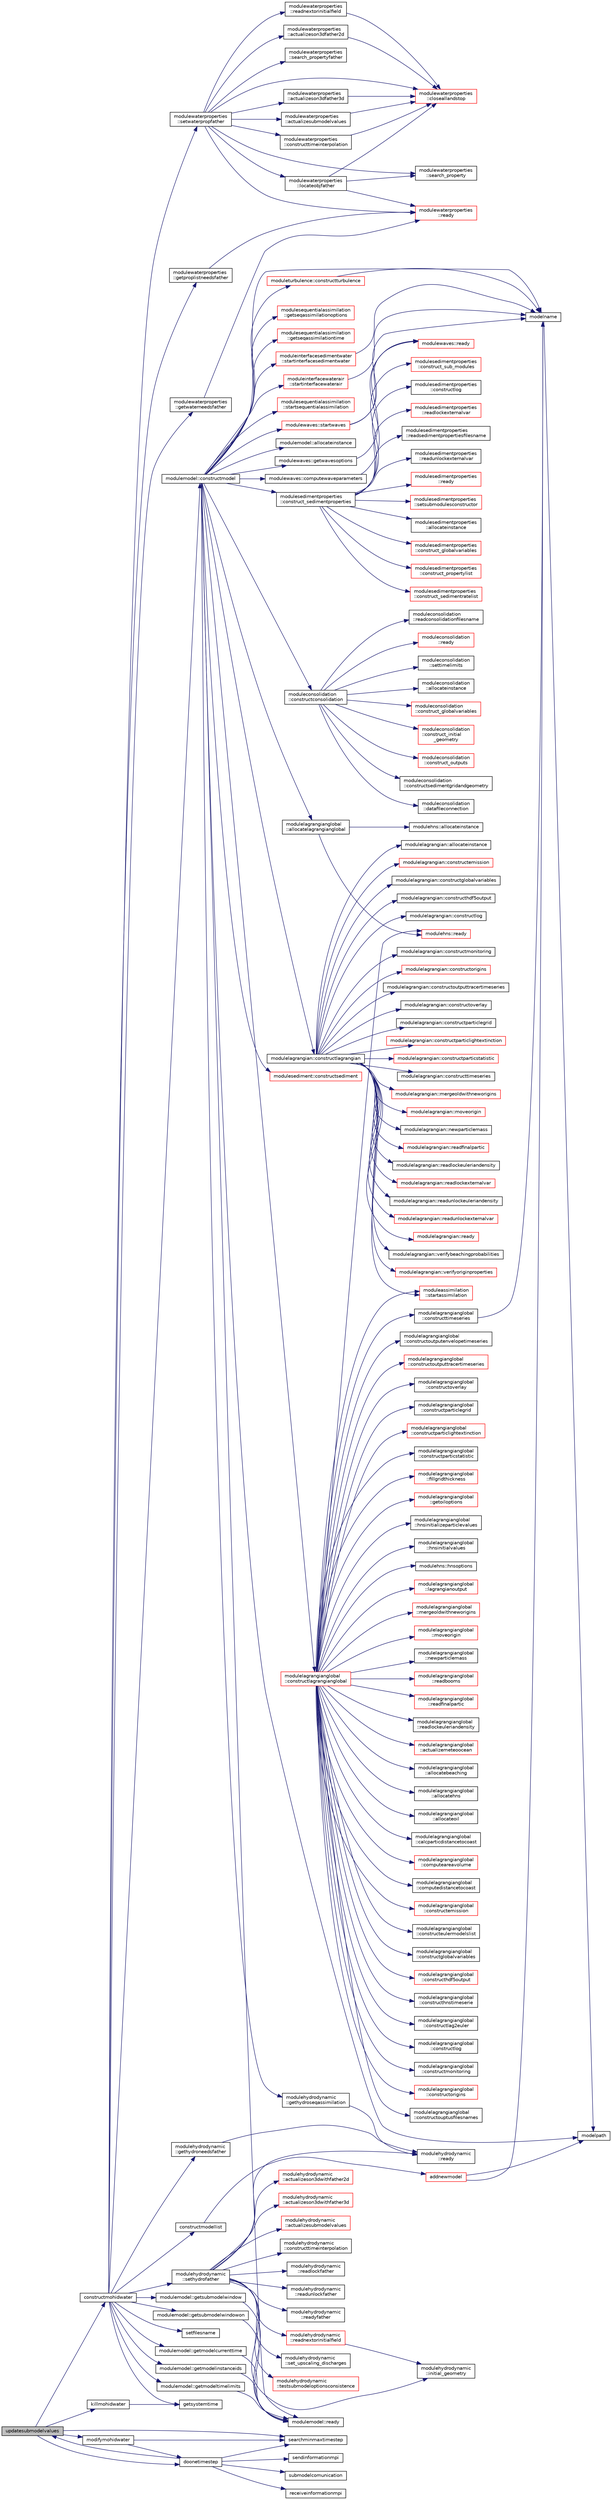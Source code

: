 digraph "updatesubmodelvalues"
{
 // LATEX_PDF_SIZE
  edge [fontname="Helvetica",fontsize="10",labelfontname="Helvetica",labelfontsize="10"];
  node [fontname="Helvetica",fontsize="10",shape=record];
  rankdir="LR";
  Node1 [label="updatesubmodelvalues",height=0.2,width=0.4,color="black", fillcolor="grey75", style="filled", fontcolor="black",tooltip=" "];
  Node1 -> Node2 [color="midnightblue",fontsize="10",style="solid",fontname="Helvetica"];
  Node2 [label="constructmohidwater",height=0.2,width=0.4,color="black", fillcolor="white", style="filled",URL="$_main_8_f90.html#abc6cfc7bca3f0c4dda032a34b9690319",tooltip=" "];
  Node2 -> Node3 [color="midnightblue",fontsize="10",style="solid",fontname="Helvetica"];
  Node3 [label="modulemodel::constructmodel",height=0.2,width=0.4,color="black", fillcolor="white", style="filled",URL="$namespacemodulemodel.html#abcddd2b6e97f110b0c5b3bb00f069570",tooltip=" "];
  Node3 -> Node4 [color="midnightblue",fontsize="10",style="solid",fontname="Helvetica"];
  Node4 [label="modulemodel::allocateinstance",height=0.2,width=0.4,color="black", fillcolor="white", style="filled",URL="$namespacemodulemodel.html#a5bbc8de2114f1ac7367a9db6d923e85a",tooltip=" "];
  Node3 -> Node5 [color="midnightblue",fontsize="10",style="solid",fontname="Helvetica"];
  Node5 [label="modulelagrangianglobal\l::allocatelagrangianglobal",height=0.2,width=0.4,color="black", fillcolor="white", style="filled",URL="$namespacemodulelagrangianglobal.html#a8ae3b3566ebe3cc057810473a03a4abf",tooltip=" "];
  Node5 -> Node6 [color="midnightblue",fontsize="10",style="solid",fontname="Helvetica"];
  Node6 [label="modulehns::allocateinstance",height=0.2,width=0.4,color="black", fillcolor="white", style="filled",URL="$namespacemodulehns.html#a1ecdd29807e20a3d2a3ad0b9fc798f51",tooltip=" "];
  Node5 -> Node7 [color="midnightblue",fontsize="10",style="solid",fontname="Helvetica"];
  Node7 [label="modulehns::ready",height=0.2,width=0.4,color="red", fillcolor="white", style="filled",URL="$namespacemodulehns.html#a1b4bda03d346568b51278fca35b05366",tooltip=" "];
  Node3 -> Node9 [color="midnightblue",fontsize="10",style="solid",fontname="Helvetica"];
  Node9 [label="modulewaves::computewaveparameters",height=0.2,width=0.4,color="black", fillcolor="white", style="filled",URL="$namespacemodulewaves.html#a6a63e2ee3bdd7ee4378a33408a4668a7",tooltip=" "];
  Node9 -> Node10 [color="midnightblue",fontsize="10",style="solid",fontname="Helvetica"];
  Node10 [label="modulewaves::ready",height=0.2,width=0.4,color="red", fillcolor="white", style="filled",URL="$namespacemodulewaves.html#a15beb6e5dff252a4c77c47d43f9b6385",tooltip=" "];
  Node3 -> Node12 [color="midnightblue",fontsize="10",style="solid",fontname="Helvetica"];
  Node12 [label="modulesedimentproperties\l::construct_sedimentproperties",height=0.2,width=0.4,color="black", fillcolor="white", style="filled",URL="$namespacemodulesedimentproperties.html#a73be9d7faf93dc6b2994d535213bbd58",tooltip=" "];
  Node12 -> Node13 [color="midnightblue",fontsize="10",style="solid",fontname="Helvetica"];
  Node13 [label="modulesedimentproperties\l::allocateinstance",height=0.2,width=0.4,color="black", fillcolor="white", style="filled",URL="$namespacemodulesedimentproperties.html#a0e2131732a53a8682cb31baa3a65d6ae",tooltip=" "];
  Node12 -> Node14 [color="midnightblue",fontsize="10",style="solid",fontname="Helvetica"];
  Node14 [label="modulesedimentproperties\l::construct_globalvariables",height=0.2,width=0.4,color="red", fillcolor="white", style="filled",URL="$namespacemodulesedimentproperties.html#ac04693b92d1ed98577124026a0fb1d2e",tooltip=" "];
  Node12 -> Node19 [color="midnightblue",fontsize="10",style="solid",fontname="Helvetica"];
  Node19 [label="modulesedimentproperties\l::construct_propertylist",height=0.2,width=0.4,color="red", fillcolor="white", style="filled",URL="$namespacemodulesedimentproperties.html#abc91092616fbf4edf02daa5a7b1fcbb9",tooltip=" "];
  Node12 -> Node31 [color="midnightblue",fontsize="10",style="solid",fontname="Helvetica"];
  Node31 [label="modulesedimentproperties\l::construct_sedimentratelist",height=0.2,width=0.4,color="red", fillcolor="white", style="filled",URL="$namespacemodulesedimentproperties.html#ac8e0d26b714ef94bff3a38a7730ee2a5",tooltip=" "];
  Node12 -> Node37 [color="midnightblue",fontsize="10",style="solid",fontname="Helvetica"];
  Node37 [label="modulesedimentproperties\l::construct_sub_modules",height=0.2,width=0.4,color="red", fillcolor="white", style="filled",URL="$namespacemodulesedimentproperties.html#a908a832201f28cb160dc5c859ab8af03",tooltip=" "];
  Node12 -> Node49 [color="midnightblue",fontsize="10",style="solid",fontname="Helvetica"];
  Node49 [label="modulesedimentproperties\l::constructlog",height=0.2,width=0.4,color="black", fillcolor="white", style="filled",URL="$namespacemodulesedimentproperties.html#a8adc335e0f9814d9866b9c91620279fb",tooltip=" "];
  Node12 -> Node50 [color="midnightblue",fontsize="10",style="solid",fontname="Helvetica"];
  Node50 [label="modulesedimentproperties\l::readlockexternalvar",height=0.2,width=0.4,color="red", fillcolor="white", style="filled",URL="$namespacemodulesedimentproperties.html#a395db65fca9389b9904d43f9fc450c03",tooltip=" "];
  Node12 -> Node61 [color="midnightblue",fontsize="10",style="solid",fontname="Helvetica"];
  Node61 [label="modulesedimentproperties\l::readsedimentpropertiesfilesname",height=0.2,width=0.4,color="black", fillcolor="white", style="filled",URL="$namespacemodulesedimentproperties.html#a75f3289f9063b5325117a4d39bebace2",tooltip=" "];
  Node12 -> Node62 [color="midnightblue",fontsize="10",style="solid",fontname="Helvetica"];
  Node62 [label="modulesedimentproperties\l::readunlockexternalvar",height=0.2,width=0.4,color="black", fillcolor="white", style="filled",URL="$namespacemodulesedimentproperties.html#a442696b0f51e8020b42b7a5c2af05721",tooltip=" "];
  Node12 -> Node63 [color="midnightblue",fontsize="10",style="solid",fontname="Helvetica"];
  Node63 [label="modulesedimentproperties\l::ready",height=0.2,width=0.4,color="red", fillcolor="white", style="filled",URL="$namespacemodulesedimentproperties.html#a0ac80b6b6970285688cd69f623317e33",tooltip=" "];
  Node12 -> Node65 [color="midnightblue",fontsize="10",style="solid",fontname="Helvetica"];
  Node65 [label="modulesedimentproperties\l::setsubmodulesconstructor",height=0.2,width=0.4,color="red", fillcolor="white", style="filled",URL="$namespacemodulesedimentproperties.html#acc4f3e2fa34ac7c083b5c86382b68a59",tooltip=" "];
  Node3 -> Node67 [color="midnightblue",fontsize="10",style="solid",fontname="Helvetica"];
  Node67 [label="moduleconsolidation\l::constructconsolidation",height=0.2,width=0.4,color="black", fillcolor="white", style="filled",URL="$namespacemoduleconsolidation.html#aac026f0503f905b1fdf70f85f58f7b69",tooltip=" "];
  Node67 -> Node68 [color="midnightblue",fontsize="10",style="solid",fontname="Helvetica"];
  Node68 [label="moduleconsolidation\l::allocateinstance",height=0.2,width=0.4,color="black", fillcolor="white", style="filled",URL="$namespacemoduleconsolidation.html#ab891ed95a8328cd00b80d32b5bbc6bb6",tooltip=" "];
  Node67 -> Node69 [color="midnightblue",fontsize="10",style="solid",fontname="Helvetica"];
  Node69 [label="moduleconsolidation\l::construct_globalvariables",height=0.2,width=0.4,color="red", fillcolor="white", style="filled",URL="$namespacemoduleconsolidation.html#a4d351c8e79499df7d1edcdc11c64fd58",tooltip=" "];
  Node67 -> Node76 [color="midnightblue",fontsize="10",style="solid",fontname="Helvetica"];
  Node76 [label="moduleconsolidation\l::construct_initial\l_geometry",height=0.2,width=0.4,color="red", fillcolor="white", style="filled",URL="$namespacemoduleconsolidation.html#aefbb1dd3cecd84ab6814af87893b00d1",tooltip=" "];
  Node67 -> Node81 [color="midnightblue",fontsize="10",style="solid",fontname="Helvetica"];
  Node81 [label="moduleconsolidation\l::construct_outputs",height=0.2,width=0.4,color="red", fillcolor="white", style="filled",URL="$namespacemoduleconsolidation.html#a1c6db66f62288736bfc6a93bb76fb12c",tooltip=" "];
  Node67 -> Node86 [color="midnightblue",fontsize="10",style="solid",fontname="Helvetica"];
  Node86 [label="moduleconsolidation\l::constructsedimentgridandgeometry",height=0.2,width=0.4,color="black", fillcolor="white", style="filled",URL="$namespacemoduleconsolidation.html#a7fa231a9af605419b5dbc619d4e2a60f",tooltip=" "];
  Node67 -> Node87 [color="midnightblue",fontsize="10",style="solid",fontname="Helvetica"];
  Node87 [label="moduleconsolidation\l::datafileconnection",height=0.2,width=0.4,color="black", fillcolor="white", style="filled",URL="$namespacemoduleconsolidation.html#a59eaaf93a76021e109b8d97e2756ac51",tooltip=" "];
  Node67 -> Node88 [color="midnightblue",fontsize="10",style="solid",fontname="Helvetica"];
  Node88 [label="moduleconsolidation\l::readconsolidationfilesname",height=0.2,width=0.4,color="black", fillcolor="white", style="filled",URL="$namespacemoduleconsolidation.html#adc874bdb2826879904126cec4cd75459",tooltip=" "];
  Node67 -> Node17 [color="midnightblue",fontsize="10",style="solid",fontname="Helvetica"];
  Node17 [label="moduleconsolidation\l::ready",height=0.2,width=0.4,color="red", fillcolor="white", style="filled",URL="$namespacemoduleconsolidation.html#ab6b8d86bedc5c2870f1fb998c297005e",tooltip=" "];
  Node67 -> Node89 [color="midnightblue",fontsize="10",style="solid",fontname="Helvetica"];
  Node89 [label="moduleconsolidation\l::settimelimits",height=0.2,width=0.4,color="black", fillcolor="white", style="filled",URL="$namespacemoduleconsolidation.html#a8f78f5569405ac5d416a2919286511f3",tooltip=" "];
  Node3 -> Node90 [color="midnightblue",fontsize="10",style="solid",fontname="Helvetica"];
  Node90 [label="modulelagrangian::constructlagrangian",height=0.2,width=0.4,color="black", fillcolor="white", style="filled",URL="$namespacemodulelagrangian.html#ad766e71e7390a14dd30513d8ec8ca115",tooltip=" "];
  Node90 -> Node91 [color="midnightblue",fontsize="10",style="solid",fontname="Helvetica"];
  Node91 [label="modulelagrangian::allocateinstance",height=0.2,width=0.4,color="black", fillcolor="white", style="filled",URL="$namespacemodulelagrangian.html#a8223a77ae9396e4ded8f6f220eb1ebe0",tooltip=" "];
  Node90 -> Node92 [color="midnightblue",fontsize="10",style="solid",fontname="Helvetica"];
  Node92 [label="modulelagrangian::constructemission",height=0.2,width=0.4,color="red", fillcolor="white", style="filled",URL="$namespacemodulelagrangian.html#ac0e529585f9aa6d77944f42eec49c399",tooltip=" "];
  Node90 -> Node160 [color="midnightblue",fontsize="10",style="solid",fontname="Helvetica"];
  Node160 [label="modulelagrangian::constructglobalvariables",height=0.2,width=0.4,color="black", fillcolor="white", style="filled",URL="$namespacemodulelagrangian.html#aadb63f9fca438cc41d82d25d4e841aa6",tooltip=" "];
  Node90 -> Node161 [color="midnightblue",fontsize="10",style="solid",fontname="Helvetica"];
  Node161 [label="modulelagrangian::constructhdf5output",height=0.2,width=0.4,color="black", fillcolor="white", style="filled",URL="$namespacemodulelagrangian.html#a95739a2a3f7752220aa5fe865d07c62b",tooltip=" "];
  Node90 -> Node162 [color="midnightblue",fontsize="10",style="solid",fontname="Helvetica"];
  Node162 [label="modulelagrangian::constructlog",height=0.2,width=0.4,color="black", fillcolor="white", style="filled",URL="$namespacemodulelagrangian.html#a6dace26d0d9efdc26334c8afd5ae9220",tooltip=" "];
  Node90 -> Node163 [color="midnightblue",fontsize="10",style="solid",fontname="Helvetica"];
  Node163 [label="modulelagrangian::constructmonitoring",height=0.2,width=0.4,color="black", fillcolor="white", style="filled",URL="$namespacemodulelagrangian.html#af8367c0c93de5218ac9c3ef7159659cf",tooltip=" "];
  Node90 -> Node164 [color="midnightblue",fontsize="10",style="solid",fontname="Helvetica"];
  Node164 [label="modulelagrangian::constructorigins",height=0.2,width=0.4,color="red", fillcolor="white", style="filled",URL="$namespacemodulelagrangian.html#a18d4f1108b3f7cc2ab468c5271bc2a42",tooltip=" "];
  Node90 -> Node190 [color="midnightblue",fontsize="10",style="solid",fontname="Helvetica"];
  Node190 [label="modulelagrangian::constructoutputtracertimeseries",height=0.2,width=0.4,color="black", fillcolor="white", style="filled",URL="$namespacemodulelagrangian.html#acead687ed0498394f861396d605a7ce9",tooltip=" "];
  Node90 -> Node191 [color="midnightblue",fontsize="10",style="solid",fontname="Helvetica"];
  Node191 [label="modulelagrangian::constructoverlay",height=0.2,width=0.4,color="black", fillcolor="white", style="filled",URL="$namespacemodulelagrangian.html#a9c44a52195377ea654c3cd3d5b97acca",tooltip=" "];
  Node90 -> Node192 [color="midnightblue",fontsize="10",style="solid",fontname="Helvetica"];
  Node192 [label="modulelagrangian::constructparticlegrid",height=0.2,width=0.4,color="black", fillcolor="white", style="filled",URL="$namespacemodulelagrangian.html#a190cd84669e94eedbb0ca723a973969c",tooltip=" "];
  Node90 -> Node193 [color="midnightblue",fontsize="10",style="solid",fontname="Helvetica"];
  Node193 [label="modulelagrangian::constructparticlightextinction",height=0.2,width=0.4,color="red", fillcolor="white", style="filled",URL="$namespacemodulelagrangian.html#a30983416b73c9972c63df2c25371661d",tooltip=" "];
  Node90 -> Node195 [color="midnightblue",fontsize="10",style="solid",fontname="Helvetica"];
  Node195 [label="modulelagrangian::constructparticstatistic",height=0.2,width=0.4,color="red", fillcolor="white", style="filled",URL="$namespacemodulelagrangian.html#a9111f92be66d257fc573bf898bbc38d9",tooltip=" "];
  Node90 -> Node197 [color="midnightblue",fontsize="10",style="solid",fontname="Helvetica"];
  Node197 [label="modulelagrangian::constructtimeseries",height=0.2,width=0.4,color="black", fillcolor="white", style="filled",URL="$namespacemodulelagrangian.html#a00248d924be257777ce6bdce98029594",tooltip=" "];
  Node90 -> Node198 [color="midnightblue",fontsize="10",style="solid",fontname="Helvetica"];
  Node198 [label="modulelagrangian::mergeoldwithneworigins",height=0.2,width=0.4,color="red", fillcolor="white", style="filled",URL="$namespacemodulelagrangian.html#aec5a7d886f857814caf3bbd5957b5359",tooltip=" "];
  Node90 -> Node208 [color="midnightblue",fontsize="10",style="solid",fontname="Helvetica"];
  Node208 [label="modulelagrangian::moveorigin",height=0.2,width=0.4,color="red", fillcolor="white", style="filled",URL="$namespacemodulelagrangian.html#a56e2a0655f742104a77b7d6d4040508f",tooltip=" "];
  Node90 -> Node209 [color="midnightblue",fontsize="10",style="solid",fontname="Helvetica"];
  Node209 [label="modulelagrangian::newparticlemass",height=0.2,width=0.4,color="black", fillcolor="white", style="filled",URL="$namespacemodulelagrangian.html#a5afe5f1c46e068854f5c2eca0de8b0fb",tooltip=" "];
  Node90 -> Node210 [color="midnightblue",fontsize="10",style="solid",fontname="Helvetica"];
  Node210 [label="modulelagrangian::readfinalpartic",height=0.2,width=0.4,color="red", fillcolor="white", style="filled",URL="$namespacemodulelagrangian.html#aa8ba43a560dd11df5632a522066b74a6",tooltip=" "];
  Node90 -> Node211 [color="midnightblue",fontsize="10",style="solid",fontname="Helvetica"];
  Node211 [label="modulelagrangian::readlockeuleriandensity",height=0.2,width=0.4,color="black", fillcolor="white", style="filled",URL="$namespacemodulelagrangian.html#a3d2b3737568ce2b7e2998cbd2192c685",tooltip=" "];
  Node90 -> Node212 [color="midnightblue",fontsize="10",style="solid",fontname="Helvetica"];
  Node212 [label="modulelagrangian::readlockexternalvar",height=0.2,width=0.4,color="red", fillcolor="white", style="filled",URL="$namespacemodulelagrangian.html#a1be97a0d8bb95c907adf6f985c3a70ce",tooltip=" "];
  Node90 -> Node214 [color="midnightblue",fontsize="10",style="solid",fontname="Helvetica"];
  Node214 [label="modulelagrangian::readunlockeuleriandensity",height=0.2,width=0.4,color="black", fillcolor="white", style="filled",URL="$namespacemodulelagrangian.html#a62c1768ee36cf2fc50c44c595fbf0408",tooltip=" "];
  Node90 -> Node215 [color="midnightblue",fontsize="10",style="solid",fontname="Helvetica"];
  Node215 [label="modulelagrangian::readunlockexternalvar",height=0.2,width=0.4,color="red", fillcolor="white", style="filled",URL="$namespacemodulelagrangian.html#afc1c234aa5939835cbe1bc80abe16766",tooltip=" "];
  Node90 -> Node217 [color="midnightblue",fontsize="10",style="solid",fontname="Helvetica"];
  Node217 [label="modulelagrangian::ready",height=0.2,width=0.4,color="red", fillcolor="white", style="filled",URL="$namespacemodulelagrangian.html#a4ddfbe58c1df4477f8d84db54b330823",tooltip=" "];
  Node90 -> Node219 [color="midnightblue",fontsize="10",style="solid",fontname="Helvetica"];
  Node219 [label="moduleassimilation\l::startassimilation",height=0.2,width=0.4,color="red", fillcolor="white", style="filled",URL="$namespacemoduleassimilation.html#a686ae542667f0f0269fb4baa108cbcf7",tooltip=" "];
  Node90 -> Node237 [color="midnightblue",fontsize="10",style="solid",fontname="Helvetica"];
  Node237 [label="modulelagrangian::verifybeachingprobabilities",height=0.2,width=0.4,color="black", fillcolor="white", style="filled",URL="$namespacemodulelagrangian.html#a73aa2ae55efd7276fcb02ec56c40eba3",tooltip=" "];
  Node90 -> Node238 [color="midnightblue",fontsize="10",style="solid",fontname="Helvetica"];
  Node238 [label="modulelagrangian::verifyoriginproperties",height=0.2,width=0.4,color="red", fillcolor="white", style="filled",URL="$namespacemodulelagrangian.html#a3afb63d9461c6e731400252243804a3b",tooltip=" "];
  Node3 -> Node239 [color="midnightblue",fontsize="10",style="solid",fontname="Helvetica"];
  Node239 [label="modulelagrangianglobal\l::constructlagrangianglobal",height=0.2,width=0.4,color="red", fillcolor="white", style="filled",URL="$namespacemodulelagrangianglobal.html#afd673a84ee97dfdff69d0e0f3a7ea3ef",tooltip=" "];
  Node239 -> Node240 [color="midnightblue",fontsize="10",style="solid",fontname="Helvetica"];
  Node240 [label="modulelagrangianglobal\l::actualizemeteoocean",height=0.2,width=0.4,color="red", fillcolor="white", style="filled",URL="$namespacemodulelagrangianglobal.html#a0fa07eb74ec148c5c6faeec4cd4561c9",tooltip=" "];
  Node239 -> Node243 [color="midnightblue",fontsize="10",style="solid",fontname="Helvetica"];
  Node243 [label="modulelagrangianglobal\l::allocatebeaching",height=0.2,width=0.4,color="black", fillcolor="white", style="filled",URL="$namespacemodulelagrangianglobal.html#a48e2f7f1b1f2612fb2b891f9ae7918b4",tooltip=" "];
  Node239 -> Node244 [color="midnightblue",fontsize="10",style="solid",fontname="Helvetica"];
  Node244 [label="modulelagrangianglobal\l::allocatehns",height=0.2,width=0.4,color="black", fillcolor="white", style="filled",URL="$namespacemodulelagrangianglobal.html#aa4f2e4611a6f55063b6b425e9af734c9",tooltip=" "];
  Node239 -> Node245 [color="midnightblue",fontsize="10",style="solid",fontname="Helvetica"];
  Node245 [label="modulelagrangianglobal\l::allocateoil",height=0.2,width=0.4,color="black", fillcolor="white", style="filled",URL="$namespacemodulelagrangianglobal.html#a0be041be04e7755f84bc26f6dfe301b0",tooltip=" "];
  Node239 -> Node246 [color="midnightblue",fontsize="10",style="solid",fontname="Helvetica"];
  Node246 [label="modulelagrangianglobal\l::calcparticdistancetocoast",height=0.2,width=0.4,color="black", fillcolor="white", style="filled",URL="$namespacemodulelagrangianglobal.html#a93a1f184ec51e9c61c7ac05ecf8d9364",tooltip=" "];
  Node239 -> Node247 [color="midnightblue",fontsize="10",style="solid",fontname="Helvetica"];
  Node247 [label="modulelagrangianglobal\l::computeareavolume",height=0.2,width=0.4,color="red", fillcolor="white", style="filled",URL="$namespacemodulelagrangianglobal.html#ad6190c60927cd9e871e45fcfd4fc5dd2",tooltip=" "];
  Node239 -> Node250 [color="midnightblue",fontsize="10",style="solid",fontname="Helvetica"];
  Node250 [label="modulelagrangianglobal\l::computedistancetocoast",height=0.2,width=0.4,color="black", fillcolor="white", style="filled",URL="$namespacemodulelagrangianglobal.html#ae26f6cb369947b236a6e8dffcbed3eb2",tooltip=" "];
  Node239 -> Node251 [color="midnightblue",fontsize="10",style="solid",fontname="Helvetica"];
  Node251 [label="modulelagrangianglobal\l::constructemission",height=0.2,width=0.4,color="red", fillcolor="white", style="filled",URL="$namespacemodulelagrangianglobal.html#a19776a2b14eca267eac2af7e53ce5c77",tooltip=" "];
  Node239 -> Node287 [color="midnightblue",fontsize="10",style="solid",fontname="Helvetica"];
  Node287 [label="modulelagrangianglobal\l::constructeulermodelslist",height=0.2,width=0.4,color="black", fillcolor="white", style="filled",URL="$namespacemodulelagrangianglobal.html#a409542d48e7b2b20840dc3545d1a34f0",tooltip=" "];
  Node239 -> Node288 [color="midnightblue",fontsize="10",style="solid",fontname="Helvetica"];
  Node288 [label="modulelagrangianglobal\l::constructglobalvariables",height=0.2,width=0.4,color="black", fillcolor="white", style="filled",URL="$namespacemodulelagrangianglobal.html#ac07ce699fa5190e37b220b344450ba80",tooltip=" "];
  Node239 -> Node289 [color="midnightblue",fontsize="10",style="solid",fontname="Helvetica"];
  Node289 [label="modulelagrangianglobal\l::constructhdf5output",height=0.2,width=0.4,color="red", fillcolor="white", style="filled",URL="$namespacemodulelagrangianglobal.html#a72385af4d9a1a57607853866a0eb0fe0",tooltip=" "];
  Node239 -> Node291 [color="midnightblue",fontsize="10",style="solid",fontname="Helvetica"];
  Node291 [label="modulelagrangianglobal\l::constructhnstimeserie",height=0.2,width=0.4,color="black", fillcolor="white", style="filled",URL="$namespacemodulelagrangianglobal.html#a56d6b284b701a9103a92e0956ad4cc6a",tooltip=" "];
  Node239 -> Node292 [color="midnightblue",fontsize="10",style="solid",fontname="Helvetica"];
  Node292 [label="modulelagrangianglobal\l::constructlag2euler",height=0.2,width=0.4,color="black", fillcolor="white", style="filled",URL="$namespacemodulelagrangianglobal.html#a5c09d9f8068efed26002854c2ba12362",tooltip=" "];
  Node239 -> Node293 [color="midnightblue",fontsize="10",style="solid",fontname="Helvetica"];
  Node293 [label="modulelagrangianglobal\l::constructlog",height=0.2,width=0.4,color="black", fillcolor="white", style="filled",URL="$namespacemodulelagrangianglobal.html#aa700601bd9f8ad04a50534e66725efc4",tooltip=" "];
  Node239 -> Node294 [color="midnightblue",fontsize="10",style="solid",fontname="Helvetica"];
  Node294 [label="modulelagrangianglobal\l::constructmonitoring",height=0.2,width=0.4,color="black", fillcolor="white", style="filled",URL="$namespacemodulelagrangianglobal.html#ae93400b6f236b2e44a7b90febb2be220",tooltip=" "];
  Node239 -> Node295 [color="midnightblue",fontsize="10",style="solid",fontname="Helvetica"];
  Node295 [label="modulelagrangianglobal\l::constructorigins",height=0.2,width=0.4,color="red", fillcolor="white", style="filled",URL="$namespacemodulelagrangianglobal.html#a18659553d3e4f0917dd7bc0bcdb6d109",tooltip=" "];
  Node239 -> Node327 [color="midnightblue",fontsize="10",style="solid",fontname="Helvetica"];
  Node327 [label="modulelagrangianglobal\l::constructouptusfilesnames",height=0.2,width=0.4,color="black", fillcolor="white", style="filled",URL="$namespacemodulelagrangianglobal.html#a083836de958c69614f913a7f1b0bee9e",tooltip=" "];
  Node239 -> Node328 [color="midnightblue",fontsize="10",style="solid",fontname="Helvetica"];
  Node328 [label="modulelagrangianglobal\l::constructoutputenvelopetimeseries",height=0.2,width=0.4,color="black", fillcolor="white", style="filled",URL="$namespacemodulelagrangianglobal.html#ac9b3291ed411a75cceb9948f7f671764",tooltip=" "];
  Node239 -> Node329 [color="midnightblue",fontsize="10",style="solid",fontname="Helvetica"];
  Node329 [label="modulelagrangianglobal\l::constructoutputtracertimeseries",height=0.2,width=0.4,color="red", fillcolor="white", style="filled",URL="$namespacemodulelagrangianglobal.html#a43f3d0f411e8d9b0df16d63f033382ff",tooltip=" "];
  Node239 -> Node331 [color="midnightblue",fontsize="10",style="solid",fontname="Helvetica"];
  Node331 [label="modulelagrangianglobal\l::constructoverlay",height=0.2,width=0.4,color="black", fillcolor="white", style="filled",URL="$namespacemodulelagrangianglobal.html#a66523dedf972d121569f3902f6d4a148",tooltip=" "];
  Node239 -> Node332 [color="midnightblue",fontsize="10",style="solid",fontname="Helvetica"];
  Node332 [label="modulelagrangianglobal\l::constructparticlegrid",height=0.2,width=0.4,color="black", fillcolor="white", style="filled",URL="$namespacemodulelagrangianglobal.html#aad6524644ca62cde451d62e0964fe5de",tooltip=" "];
  Node239 -> Node333 [color="midnightblue",fontsize="10",style="solid",fontname="Helvetica"];
  Node333 [label="modulelagrangianglobal\l::constructparticlightextinction",height=0.2,width=0.4,color="red", fillcolor="white", style="filled",URL="$namespacemodulelagrangianglobal.html#a4ba42e3d7ac7a48f0a6a551322aaf754",tooltip=" "];
  Node239 -> Node334 [color="midnightblue",fontsize="10",style="solid",fontname="Helvetica"];
  Node334 [label="modulelagrangianglobal\l::constructparticstatistic",height=0.2,width=0.4,color="black", fillcolor="white", style="filled",URL="$namespacemodulelagrangianglobal.html#a13c381524822a2310bb011dc1680ed61",tooltip=" "];
  Node239 -> Node335 [color="midnightblue",fontsize="10",style="solid",fontname="Helvetica"];
  Node335 [label="modulelagrangianglobal\l::constructtimeseries",height=0.2,width=0.4,color="black", fillcolor="white", style="filled",URL="$namespacemodulelagrangianglobal.html#ace8bf8bfcb4ec7384b2bb7af77034f8e",tooltip=" "];
  Node335 -> Node336 [color="midnightblue",fontsize="10",style="solid",fontname="Helvetica"];
  Node336 [label="modelname",height=0.2,width=0.4,color="black", fillcolor="white", style="filled",URL="$_main_8_f90.html#af0ae0b978e6573bc461573aa66062e83",tooltip=" "];
  Node336 -> Node337 [color="midnightblue",fontsize="10",style="solid",fontname="Helvetica"];
  Node337 [label="modelpath",height=0.2,width=0.4,color="black", fillcolor="white", style="filled",URL="$_main_8_f90.html#ada5b220b45dcba73a75264dcde43e3bd",tooltip=" "];
  Node239 -> Node338 [color="midnightblue",fontsize="10",style="solid",fontname="Helvetica"];
  Node338 [label="modulelagrangianglobal\l::fillgridthickness",height=0.2,width=0.4,color="red", fillcolor="white", style="filled",URL="$namespacemodulelagrangianglobal.html#a36b19f9334aaf4289e0ec7ea7eea643c",tooltip=" "];
  Node239 -> Node341 [color="midnightblue",fontsize="10",style="solid",fontname="Helvetica"];
  Node341 [label="modulelagrangianglobal\l::getoiloptions",height=0.2,width=0.4,color="red", fillcolor="white", style="filled",URL="$namespacemodulelagrangianglobal.html#a64f08b972c519197b497942c12d54fd5",tooltip=" "];
  Node239 -> Node343 [color="midnightblue",fontsize="10",style="solid",fontname="Helvetica"];
  Node343 [label="modulelagrangianglobal\l::hnsinitializeparticlevalues",height=0.2,width=0.4,color="black", fillcolor="white", style="filled",URL="$namespacemodulelagrangianglobal.html#a480cf2e664cf8fc186fb4ad80025693c",tooltip=" "];
  Node239 -> Node344 [color="midnightblue",fontsize="10",style="solid",fontname="Helvetica"];
  Node344 [label="modulelagrangianglobal\l::hnsinitialvalues",height=0.2,width=0.4,color="black", fillcolor="white", style="filled",URL="$namespacemodulelagrangianglobal.html#ad1111403d5d343cacd9cf3deb4c66ec9",tooltip=" "];
  Node239 -> Node309 [color="midnightblue",fontsize="10",style="solid",fontname="Helvetica"];
  Node309 [label="modulehns::hnsoptions",height=0.2,width=0.4,color="black", fillcolor="white", style="filled",URL="$namespacemodulehns.html#a71301e39dc6614233febb77b7cd18194",tooltip=" "];
  Node239 -> Node345 [color="midnightblue",fontsize="10",style="solid",fontname="Helvetica"];
  Node345 [label="modulelagrangianglobal\l::lagrangianoutput",height=0.2,width=0.4,color="red", fillcolor="white", style="filled",URL="$namespacemodulelagrangianglobal.html#a3e9da0dad79c6c6965b34c4f0d9232a0",tooltip=" "];
  Node239 -> Node370 [color="midnightblue",fontsize="10",style="solid",fontname="Helvetica"];
  Node370 [label="modulelagrangianglobal\l::mergeoldwithneworigins",height=0.2,width=0.4,color="red", fillcolor="white", style="filled",URL="$namespacemodulelagrangianglobal.html#a615ab3a1eadb5c6d09f9fe8642d2c59f",tooltip=" "];
  Node239 -> Node380 [color="midnightblue",fontsize="10",style="solid",fontname="Helvetica"];
  Node380 [label="modulelagrangianglobal\l::moveorigin",height=0.2,width=0.4,color="red", fillcolor="white", style="filled",URL="$namespacemodulelagrangianglobal.html#a214f6221918e0904f9300fa3b9a00cb3",tooltip=" "];
  Node239 -> Node381 [color="midnightblue",fontsize="10",style="solid",fontname="Helvetica"];
  Node381 [label="modulelagrangianglobal\l::newparticlemass",height=0.2,width=0.4,color="black", fillcolor="white", style="filled",URL="$namespacemodulelagrangianglobal.html#ab7a73b07470ae9858c75d8d622eabdff",tooltip=" "];
  Node239 -> Node382 [color="midnightblue",fontsize="10",style="solid",fontname="Helvetica"];
  Node382 [label="modulelagrangianglobal\l::readbooms",height=0.2,width=0.4,color="red", fillcolor="white", style="filled",URL="$namespacemodulelagrangianglobal.html#ae6c369ad79b4c62328e4792cd7aed791",tooltip=" "];
  Node239 -> Node385 [color="midnightblue",fontsize="10",style="solid",fontname="Helvetica"];
  Node385 [label="modulelagrangianglobal\l::readfinalpartic",height=0.2,width=0.4,color="red", fillcolor="white", style="filled",URL="$namespacemodulelagrangianglobal.html#a101ffba4c1f5b064fc15cf4cd92df60e",tooltip=" "];
  Node239 -> Node386 [color="midnightblue",fontsize="10",style="solid",fontname="Helvetica"];
  Node386 [label="modulelagrangianglobal\l::readlockeuleriandensity",height=0.2,width=0.4,color="black", fillcolor="white", style="filled",URL="$namespacemodulelagrangianglobal.html#a050ae9cc2e89b6c4a9988fc3de650380",tooltip=" "];
  Node239 -> Node7 [color="midnightblue",fontsize="10",style="solid",fontname="Helvetica"];
  Node239 -> Node219 [color="midnightblue",fontsize="10",style="solid",fontname="Helvetica"];
  Node3 -> Node405 [color="midnightblue",fontsize="10",style="solid",fontname="Helvetica"];
  Node405 [label="modulesediment::constructsediment",height=0.2,width=0.4,color="red", fillcolor="white", style="filled",URL="$namespacemodulesediment.html#a1a3b01f7483f6fefc6f2dac6a51d664c",tooltip=" "];
  Node3 -> Node435 [color="midnightblue",fontsize="10",style="solid",fontname="Helvetica"];
  Node435 [label="moduleturbulence::constructturbulence",height=0.2,width=0.4,color="red", fillcolor="white", style="filled",URL="$namespacemoduleturbulence.html#ace39b4cf089aa70cd60b083a3e341bc9",tooltip=" "];
  Node435 -> Node336 [color="midnightblue",fontsize="10",style="solid",fontname="Helvetica"];
  Node3 -> Node477 [color="midnightblue",fontsize="10",style="solid",fontname="Helvetica"];
  Node477 [label="modulehydrodynamic\l::gethydroseqassimilation",height=0.2,width=0.4,color="black", fillcolor="white", style="filled",URL="$namespacemodulehydrodynamic.html#ab2980a48cd10c0f2def3784cbf27608c",tooltip=" "];
  Node477 -> Node390 [color="midnightblue",fontsize="10",style="solid",fontname="Helvetica"];
  Node390 [label="modulehydrodynamic\l::ready",height=0.2,width=0.4,color="black", fillcolor="white", style="filled",URL="$namespacemodulehydrodynamic.html#a541821548a44af36e71f5eddedae890e",tooltip=" "];
  Node3 -> Node478 [color="midnightblue",fontsize="10",style="solid",fontname="Helvetica"];
  Node478 [label="modulesequentialassimilation\l::getseqassimilationoptions",height=0.2,width=0.4,color="red", fillcolor="white", style="filled",URL="$namespacemodulesequentialassimilation.html#a1df3565c62b239e627e2abf8edf5339e",tooltip=" "];
  Node3 -> Node481 [color="midnightblue",fontsize="10",style="solid",fontname="Helvetica"];
  Node481 [label="modulesequentialassimilation\l::getseqassimilationtime",height=0.2,width=0.4,color="red", fillcolor="white", style="filled",URL="$namespacemodulesequentialassimilation.html#a79adcfc8fb983a24237bd6bba818eca8",tooltip=" "];
  Node3 -> Node482 [color="midnightblue",fontsize="10",style="solid",fontname="Helvetica"];
  Node482 [label="modulewaves::getwavesoptions",height=0.2,width=0.4,color="black", fillcolor="white", style="filled",URL="$namespacemodulewaves.html#af1623a677ea698d686e5a5faa283eea1",tooltip=" "];
  Node482 -> Node10 [color="midnightblue",fontsize="10",style="solid",fontname="Helvetica"];
  Node3 -> Node336 [color="midnightblue",fontsize="10",style="solid",fontname="Helvetica"];
  Node3 -> Node337 [color="midnightblue",fontsize="10",style="solid",fontname="Helvetica"];
  Node3 -> Node483 [color="midnightblue",fontsize="10",style="solid",fontname="Helvetica"];
  Node483 [label="modulemodel::ready",height=0.2,width=0.4,color="black", fillcolor="white", style="filled",URL="$namespacemodulemodel.html#af5d93bbd065add89f5cd52475a40e7fc",tooltip=" "];
  Node3 -> Node484 [color="midnightblue",fontsize="10",style="solid",fontname="Helvetica"];
  Node484 [label="moduleinterfacesedimentwater\l::startinterfacesedimentwater",height=0.2,width=0.4,color="red", fillcolor="white", style="filled",URL="$namespacemoduleinterfacesedimentwater.html#ac4816996443451e1d6254c032bf000d5",tooltip=" "];
  Node484 -> Node336 [color="midnightblue",fontsize="10",style="solid",fontname="Helvetica"];
  Node3 -> Node594 [color="midnightblue",fontsize="10",style="solid",fontname="Helvetica"];
  Node594 [label="moduleinterfacewaterair\l::startinterfacewaterair",height=0.2,width=0.4,color="red", fillcolor="white", style="filled",URL="$namespacemoduleinterfacewaterair.html#a1d15121ff2d6a7ec0e45dffd0506037a",tooltip=" "];
  Node594 -> Node336 [color="midnightblue",fontsize="10",style="solid",fontname="Helvetica"];
  Node3 -> Node637 [color="midnightblue",fontsize="10",style="solid",fontname="Helvetica"];
  Node637 [label="modulesequentialassimilation\l::startsequentialassimilation",height=0.2,width=0.4,color="red", fillcolor="white", style="filled",URL="$namespacemodulesequentialassimilation.html#af7b9f893222a8a590e41b22e1cbb87e8",tooltip=" "];
  Node3 -> Node683 [color="midnightblue",fontsize="10",style="solid",fontname="Helvetica"];
  Node683 [label="modulewaves::startwaves",height=0.2,width=0.4,color="red", fillcolor="white", style="filled",URL="$namespacemodulewaves.html#afb65a1617589473a3eac08eef0cc3a2b",tooltip=" "];
  Node683 -> Node336 [color="midnightblue",fontsize="10",style="solid",fontname="Helvetica"];
  Node683 -> Node10 [color="midnightblue",fontsize="10",style="solid",fontname="Helvetica"];
  Node2 -> Node705 [color="midnightblue",fontsize="10",style="solid",fontname="Helvetica"];
  Node705 [label="constructmodellist",height=0.2,width=0.4,color="black", fillcolor="white", style="filled",URL="$_main_8_f90.html#a02fa61b3a3e945d0354664955c2666fb",tooltip=" "];
  Node705 -> Node706 [color="midnightblue",fontsize="10",style="solid",fontname="Helvetica"];
  Node706 [label="addnewmodel",height=0.2,width=0.4,color="red", fillcolor="white", style="filled",URL="$_main_8_f90.html#a2f77a4f5e6866a09c535fb9958312f17",tooltip=" "];
  Node706 -> Node336 [color="midnightblue",fontsize="10",style="solid",fontname="Helvetica"];
  Node706 -> Node337 [color="midnightblue",fontsize="10",style="solid",fontname="Helvetica"];
  Node2 -> Node656 [color="midnightblue",fontsize="10",style="solid",fontname="Helvetica"];
  Node656 [label="modulehydrodynamic\l::gethydroneedsfather",height=0.2,width=0.4,color="black", fillcolor="white", style="filled",URL="$namespacemodulehydrodynamic.html#a391b4f9e43b2d5d986bedc666b00da4d",tooltip=" "];
  Node656 -> Node390 [color="midnightblue",fontsize="10",style="solid",fontname="Helvetica"];
  Node2 -> Node708 [color="midnightblue",fontsize="10",style="solid",fontname="Helvetica"];
  Node708 [label="modulemodel::getmodelcurrenttime",height=0.2,width=0.4,color="black", fillcolor="white", style="filled",URL="$namespacemodulemodel.html#a16524bfd3d2f97fbf9b45e5e99e495e8",tooltip=" "];
  Node708 -> Node483 [color="midnightblue",fontsize="10",style="solid",fontname="Helvetica"];
  Node2 -> Node709 [color="midnightblue",fontsize="10",style="solid",fontname="Helvetica"];
  Node709 [label="modulemodel::getmodelinstanceids",height=0.2,width=0.4,color="black", fillcolor="white", style="filled",URL="$namespacemodulemodel.html#a542c4b413e51723c7c3826e7a1e3b8a6",tooltip=" "];
  Node709 -> Node483 [color="midnightblue",fontsize="10",style="solid",fontname="Helvetica"];
  Node2 -> Node710 [color="midnightblue",fontsize="10",style="solid",fontname="Helvetica"];
  Node710 [label="modulemodel::getmodeltimelimits",height=0.2,width=0.4,color="black", fillcolor="white", style="filled",URL="$namespacemodulemodel.html#a4273c6982391135a62686fbcf6a0861c",tooltip=" "];
  Node710 -> Node483 [color="midnightblue",fontsize="10",style="solid",fontname="Helvetica"];
  Node2 -> Node711 [color="midnightblue",fontsize="10",style="solid",fontname="Helvetica"];
  Node711 [label="modulewaterproperties\l::getproplistneedsfather",height=0.2,width=0.4,color="black", fillcolor="white", style="filled",URL="$namespacemodulewaterproperties.html#ac8bf28f0c63fb495a5f90cf0d6563ae6",tooltip=" "];
  Node711 -> Node113 [color="midnightblue",fontsize="10",style="solid",fontname="Helvetica"];
  Node113 [label="modulewaterproperties\l::ready",height=0.2,width=0.4,color="red", fillcolor="white", style="filled",URL="$namespacemodulewaterproperties.html#ad54774dedce486739249cb10b4de21e2",tooltip=" "];
  Node2 -> Node712 [color="midnightblue",fontsize="10",style="solid",fontname="Helvetica"];
  Node712 [label="modulemodel::getsubmodelwindow",height=0.2,width=0.4,color="black", fillcolor="white", style="filled",URL="$namespacemodulemodel.html#a61debfb6b3b629e1cd4bbdfe3c1c1ad1",tooltip=" "];
  Node712 -> Node483 [color="midnightblue",fontsize="10",style="solid",fontname="Helvetica"];
  Node2 -> Node713 [color="midnightblue",fontsize="10",style="solid",fontname="Helvetica"];
  Node713 [label="modulemodel::getsubmodelwindowon",height=0.2,width=0.4,color="black", fillcolor="white", style="filled",URL="$namespacemodulemodel.html#a2bb34f8b006f66681bc7e7276eb4579e",tooltip=" "];
  Node713 -> Node483 [color="midnightblue",fontsize="10",style="solid",fontname="Helvetica"];
  Node2 -> Node714 [color="midnightblue",fontsize="10",style="solid",fontname="Helvetica"];
  Node714 [label="getsystemtime",height=0.2,width=0.4,color="black", fillcolor="white", style="filled",URL="$_main_8_f90.html#a74bd4029918792f13597d8cba73a7faf",tooltip=" "];
  Node2 -> Node715 [color="midnightblue",fontsize="10",style="solid",fontname="Helvetica"];
  Node715 [label="modulewaterproperties\l::getwaterneedsfather",height=0.2,width=0.4,color="black", fillcolor="white", style="filled",URL="$namespacemodulewaterproperties.html#a97df80c3a8c997c208dac464d58c0f8c",tooltip=" "];
  Node715 -> Node113 [color="midnightblue",fontsize="10",style="solid",fontname="Helvetica"];
  Node2 -> Node716 [color="midnightblue",fontsize="10",style="solid",fontname="Helvetica"];
  Node716 [label="setfilesname",height=0.2,width=0.4,color="black", fillcolor="white", style="filled",URL="$_main_8_f90.html#a9860c624aeb5adadafab3c941c17395e",tooltip=" "];
  Node2 -> Node717 [color="midnightblue",fontsize="10",style="solid",fontname="Helvetica"];
  Node717 [label="modulehydrodynamic\l::sethydrofather",height=0.2,width=0.4,color="black", fillcolor="white", style="filled",URL="$namespacemodulehydrodynamic.html#abc9bf4137583800ad278abc052b5de37",tooltip=" "];
  Node717 -> Node718 [color="midnightblue",fontsize="10",style="solid",fontname="Helvetica"];
  Node718 [label="modulehydrodynamic\l::actualizeson3dwithfather2d",height=0.2,width=0.4,color="red", fillcolor="white", style="filled",URL="$namespacemodulehydrodynamic.html#a22559e3146696632ddf4733faac3f167",tooltip=" "];
  Node717 -> Node722 [color="midnightblue",fontsize="10",style="solid",fontname="Helvetica"];
  Node722 [label="modulehydrodynamic\l::actualizeson3dwithfather3d",height=0.2,width=0.4,color="red", fillcolor="white", style="filled",URL="$namespacemodulehydrodynamic.html#af75db98fe37a03b0a927c6e2799e2b13",tooltip=" "];
  Node717 -> Node723 [color="midnightblue",fontsize="10",style="solid",fontname="Helvetica"];
  Node723 [label="modulehydrodynamic\l::actualizesubmodelvalues",height=0.2,width=0.4,color="red", fillcolor="white", style="filled",URL="$namespacemodulehydrodynamic.html#a6c99419ab0bd5db0c25f899c10d86020",tooltip=" "];
  Node717 -> Node724 [color="midnightblue",fontsize="10",style="solid",fontname="Helvetica"];
  Node724 [label="modulehydrodynamic\l::constructtimeinterpolation",height=0.2,width=0.4,color="black", fillcolor="white", style="filled",URL="$namespacemodulehydrodynamic.html#a49aef52cb34ad32b24871447f610a2a4",tooltip=" "];
  Node717 -> Node725 [color="midnightblue",fontsize="10",style="solid",fontname="Helvetica"];
  Node725 [label="modulehydrodynamic\l::initial_geometry",height=0.2,width=0.4,color="black", fillcolor="white", style="filled",URL="$namespacemodulehydrodynamic.html#aed12798a19237f32da3dbf20b90a6e41",tooltip=" "];
  Node717 -> Node726 [color="midnightblue",fontsize="10",style="solid",fontname="Helvetica"];
  Node726 [label="modulehydrodynamic\l::readlockfather",height=0.2,width=0.4,color="black", fillcolor="white", style="filled",URL="$namespacemodulehydrodynamic.html#afdbd6a69d8a99bcbad6b5c090639bc1b",tooltip=" "];
  Node717 -> Node727 [color="midnightblue",fontsize="10",style="solid",fontname="Helvetica"];
  Node727 [label="modulehydrodynamic\l::readnextorinitialfield",height=0.2,width=0.4,color="red", fillcolor="white", style="filled",URL="$namespacemodulehydrodynamic.html#af6d2413608971031e8650e99548abfc7",tooltip=" "];
  Node727 -> Node725 [color="midnightblue",fontsize="10",style="solid",fontname="Helvetica"];
  Node717 -> Node729 [color="midnightblue",fontsize="10",style="solid",fontname="Helvetica"];
  Node729 [label="modulehydrodynamic\l::readunlockfather",height=0.2,width=0.4,color="black", fillcolor="white", style="filled",URL="$namespacemodulehydrodynamic.html#afeaf24401841ea327d58dcaa1b45a92f",tooltip=" "];
  Node717 -> Node390 [color="midnightblue",fontsize="10",style="solid",fontname="Helvetica"];
  Node717 -> Node730 [color="midnightblue",fontsize="10",style="solid",fontname="Helvetica"];
  Node730 [label="modulehydrodynamic\l::readyfather",height=0.2,width=0.4,color="black", fillcolor="white", style="filled",URL="$namespacemodulehydrodynamic.html#a3590684b189672df14d8ed25dc6e6156",tooltip=" "];
  Node717 -> Node731 [color="midnightblue",fontsize="10",style="solid",fontname="Helvetica"];
  Node731 [label="modulehydrodynamic\l::set_upscaling_discharges",height=0.2,width=0.4,color="black", fillcolor="white", style="filled",URL="$namespacemodulehydrodynamic.html#a951a9ecd7d815258c3ae7a6e583e1c9a",tooltip="Checks if a discharge is of type \"upscaling\" and constructs it."];
  Node717 -> Node732 [color="midnightblue",fontsize="10",style="solid",fontname="Helvetica"];
  Node732 [label="modulehydrodynamic\l::testsubmodeloptionsconsistence",height=0.2,width=0.4,color="red", fillcolor="white", style="filled",URL="$namespacemodulehydrodynamic.html#ab0672dab245838d200adce9cad0f729e",tooltip=" "];
  Node2 -> Node734 [color="midnightblue",fontsize="10",style="solid",fontname="Helvetica"];
  Node734 [label="modulewaterproperties\l::setwaterpropfather",height=0.2,width=0.4,color="black", fillcolor="white", style="filled",URL="$namespacemodulewaterproperties.html#abab3678d93906f85e9e8392ced1e6ab4",tooltip=" "];
  Node734 -> Node735 [color="midnightblue",fontsize="10",style="solid",fontname="Helvetica"];
  Node735 [label="modulewaterproperties\l::actualizeson3dfather2d",height=0.2,width=0.4,color="black", fillcolor="white", style="filled",URL="$namespacemodulewaterproperties.html#ab0b8edf280ffb8e69ae400f400b252c9",tooltip=" "];
  Node735 -> Node115 [color="midnightblue",fontsize="10",style="solid",fontname="Helvetica"];
  Node115 [label="modulewaterproperties\l::closeallandstop",height=0.2,width=0.4,color="red", fillcolor="white", style="filled",URL="$namespacemodulewaterproperties.html#a5bb74dfe4637836633ca6817a4a72758",tooltip=" "];
  Node734 -> Node736 [color="midnightblue",fontsize="10",style="solid",fontname="Helvetica"];
  Node736 [label="modulewaterproperties\l::actualizeson3dfather3d",height=0.2,width=0.4,color="black", fillcolor="white", style="filled",URL="$namespacemodulewaterproperties.html#a300389c60d61f49a71a655925f38baab",tooltip=" "];
  Node736 -> Node115 [color="midnightblue",fontsize="10",style="solid",fontname="Helvetica"];
  Node734 -> Node737 [color="midnightblue",fontsize="10",style="solid",fontname="Helvetica"];
  Node737 [label="modulewaterproperties\l::actualizesubmodelvalues",height=0.2,width=0.4,color="black", fillcolor="white", style="filled",URL="$namespacemodulewaterproperties.html#a1c0bebcf1f9e3c75094930d29edfdcca",tooltip=" "];
  Node737 -> Node115 [color="midnightblue",fontsize="10",style="solid",fontname="Helvetica"];
  Node734 -> Node115 [color="midnightblue",fontsize="10",style="solid",fontname="Helvetica"];
  Node734 -> Node738 [color="midnightblue",fontsize="10",style="solid",fontname="Helvetica"];
  Node738 [label="modulewaterproperties\l::constructtimeinterpolation",height=0.2,width=0.4,color="black", fillcolor="white", style="filled",URL="$namespacemodulewaterproperties.html#affcb95213dcebf7b3e1fe53b349d50b6",tooltip=" "];
  Node738 -> Node115 [color="midnightblue",fontsize="10",style="solid",fontname="Helvetica"];
  Node734 -> Node739 [color="midnightblue",fontsize="10",style="solid",fontname="Helvetica"];
  Node739 [label="modulewaterproperties\l::locateobjfather",height=0.2,width=0.4,color="black", fillcolor="white", style="filled",URL="$namespacemodulewaterproperties.html#abe99a26b781f6af9708e4db390fcdcba",tooltip=" "];
  Node739 -> Node115 [color="midnightblue",fontsize="10",style="solid",fontname="Helvetica"];
  Node739 -> Node113 [color="midnightblue",fontsize="10",style="solid",fontname="Helvetica"];
  Node739 -> Node118 [color="midnightblue",fontsize="10",style="solid",fontname="Helvetica"];
  Node118 [label="modulewaterproperties\l::search_property",height=0.2,width=0.4,color="black", fillcolor="white", style="filled",URL="$namespacemodulewaterproperties.html#ae6b7d758da27fb15faee52b3ed14029d",tooltip=" "];
  Node734 -> Node740 [color="midnightblue",fontsize="10",style="solid",fontname="Helvetica"];
  Node740 [label="modulewaterproperties\l::readnextorinitialfield",height=0.2,width=0.4,color="black", fillcolor="white", style="filled",URL="$namespacemodulewaterproperties.html#a70dce18437eed5f486027590c6d6a511",tooltip=" "];
  Node740 -> Node115 [color="midnightblue",fontsize="10",style="solid",fontname="Helvetica"];
  Node734 -> Node113 [color="midnightblue",fontsize="10",style="solid",fontname="Helvetica"];
  Node734 -> Node118 [color="midnightblue",fontsize="10",style="solid",fontname="Helvetica"];
  Node734 -> Node741 [color="midnightblue",fontsize="10",style="solid",fontname="Helvetica"];
  Node741 [label="modulewaterproperties\l::search_propertyfather",height=0.2,width=0.4,color="black", fillcolor="white", style="filled",URL="$namespacemodulewaterproperties.html#a1dec5db35cff13d783df415f7991aff7",tooltip=" "];
  Node1 -> Node742 [color="midnightblue",fontsize="10",style="solid",fontname="Helvetica"];
  Node742 [label="doonetimestep",height=0.2,width=0.4,color="black", fillcolor="white", style="filled",URL="$_main_8_f90.html#a5a877f32d8c35a58c7bd824a65b07dba",tooltip=" "];
  Node742 -> Node743 [color="midnightblue",fontsize="10",style="solid",fontname="Helvetica"];
  Node743 [label="receiveinformationmpi",height=0.2,width=0.4,color="black", fillcolor="white", style="filled",URL="$_main_8_f90.html#a27516f33f4d1cea85cbc73fd9de518e6",tooltip=" "];
  Node742 -> Node744 [color="midnightblue",fontsize="10",style="solid",fontname="Helvetica"];
  Node744 [label="searchminmaxtimestep",height=0.2,width=0.4,color="black", fillcolor="white", style="filled",URL="$_main_8_f90.html#a21af06ec88c487727156f8a6158380c6",tooltip=" "];
  Node742 -> Node745 [color="midnightblue",fontsize="10",style="solid",fontname="Helvetica"];
  Node745 [label="sendinformationmpi",height=0.2,width=0.4,color="black", fillcolor="white", style="filled",URL="$_main_8_f90.html#a2d87b03d6958553abb9960de430dc290",tooltip=" "];
  Node742 -> Node746 [color="midnightblue",fontsize="10",style="solid",fontname="Helvetica"];
  Node746 [label="submodelcomunication",height=0.2,width=0.4,color="black", fillcolor="white", style="filled",URL="$_main_8_f90.html#a7e852b1ed4379c79f70b17003d08f3c5",tooltip=" "];
  Node742 -> Node1 [color="midnightblue",fontsize="10",style="solid",fontname="Helvetica"];
  Node1 -> Node747 [color="midnightblue",fontsize="10",style="solid",fontname="Helvetica"];
  Node747 [label="killmohidwater",height=0.2,width=0.4,color="black", fillcolor="white", style="filled",URL="$_main_8_f90.html#a5128f2face71ee4677d8367d5cb5b14b",tooltip=" "];
  Node747 -> Node714 [color="midnightblue",fontsize="10",style="solid",fontname="Helvetica"];
  Node1 -> Node748 [color="midnightblue",fontsize="10",style="solid",fontname="Helvetica"];
  Node748 [label="modifymohidwater",height=0.2,width=0.4,color="black", fillcolor="white", style="filled",URL="$_main_8_f90.html#a98b6185e00bdaa093569c6645482e68b",tooltip=" "];
  Node748 -> Node742 [color="midnightblue",fontsize="10",style="solid",fontname="Helvetica"];
  Node748 -> Node744 [color="midnightblue",fontsize="10",style="solid",fontname="Helvetica"];
  Node1 -> Node744 [color="midnightblue",fontsize="10",style="solid",fontname="Helvetica"];
}
